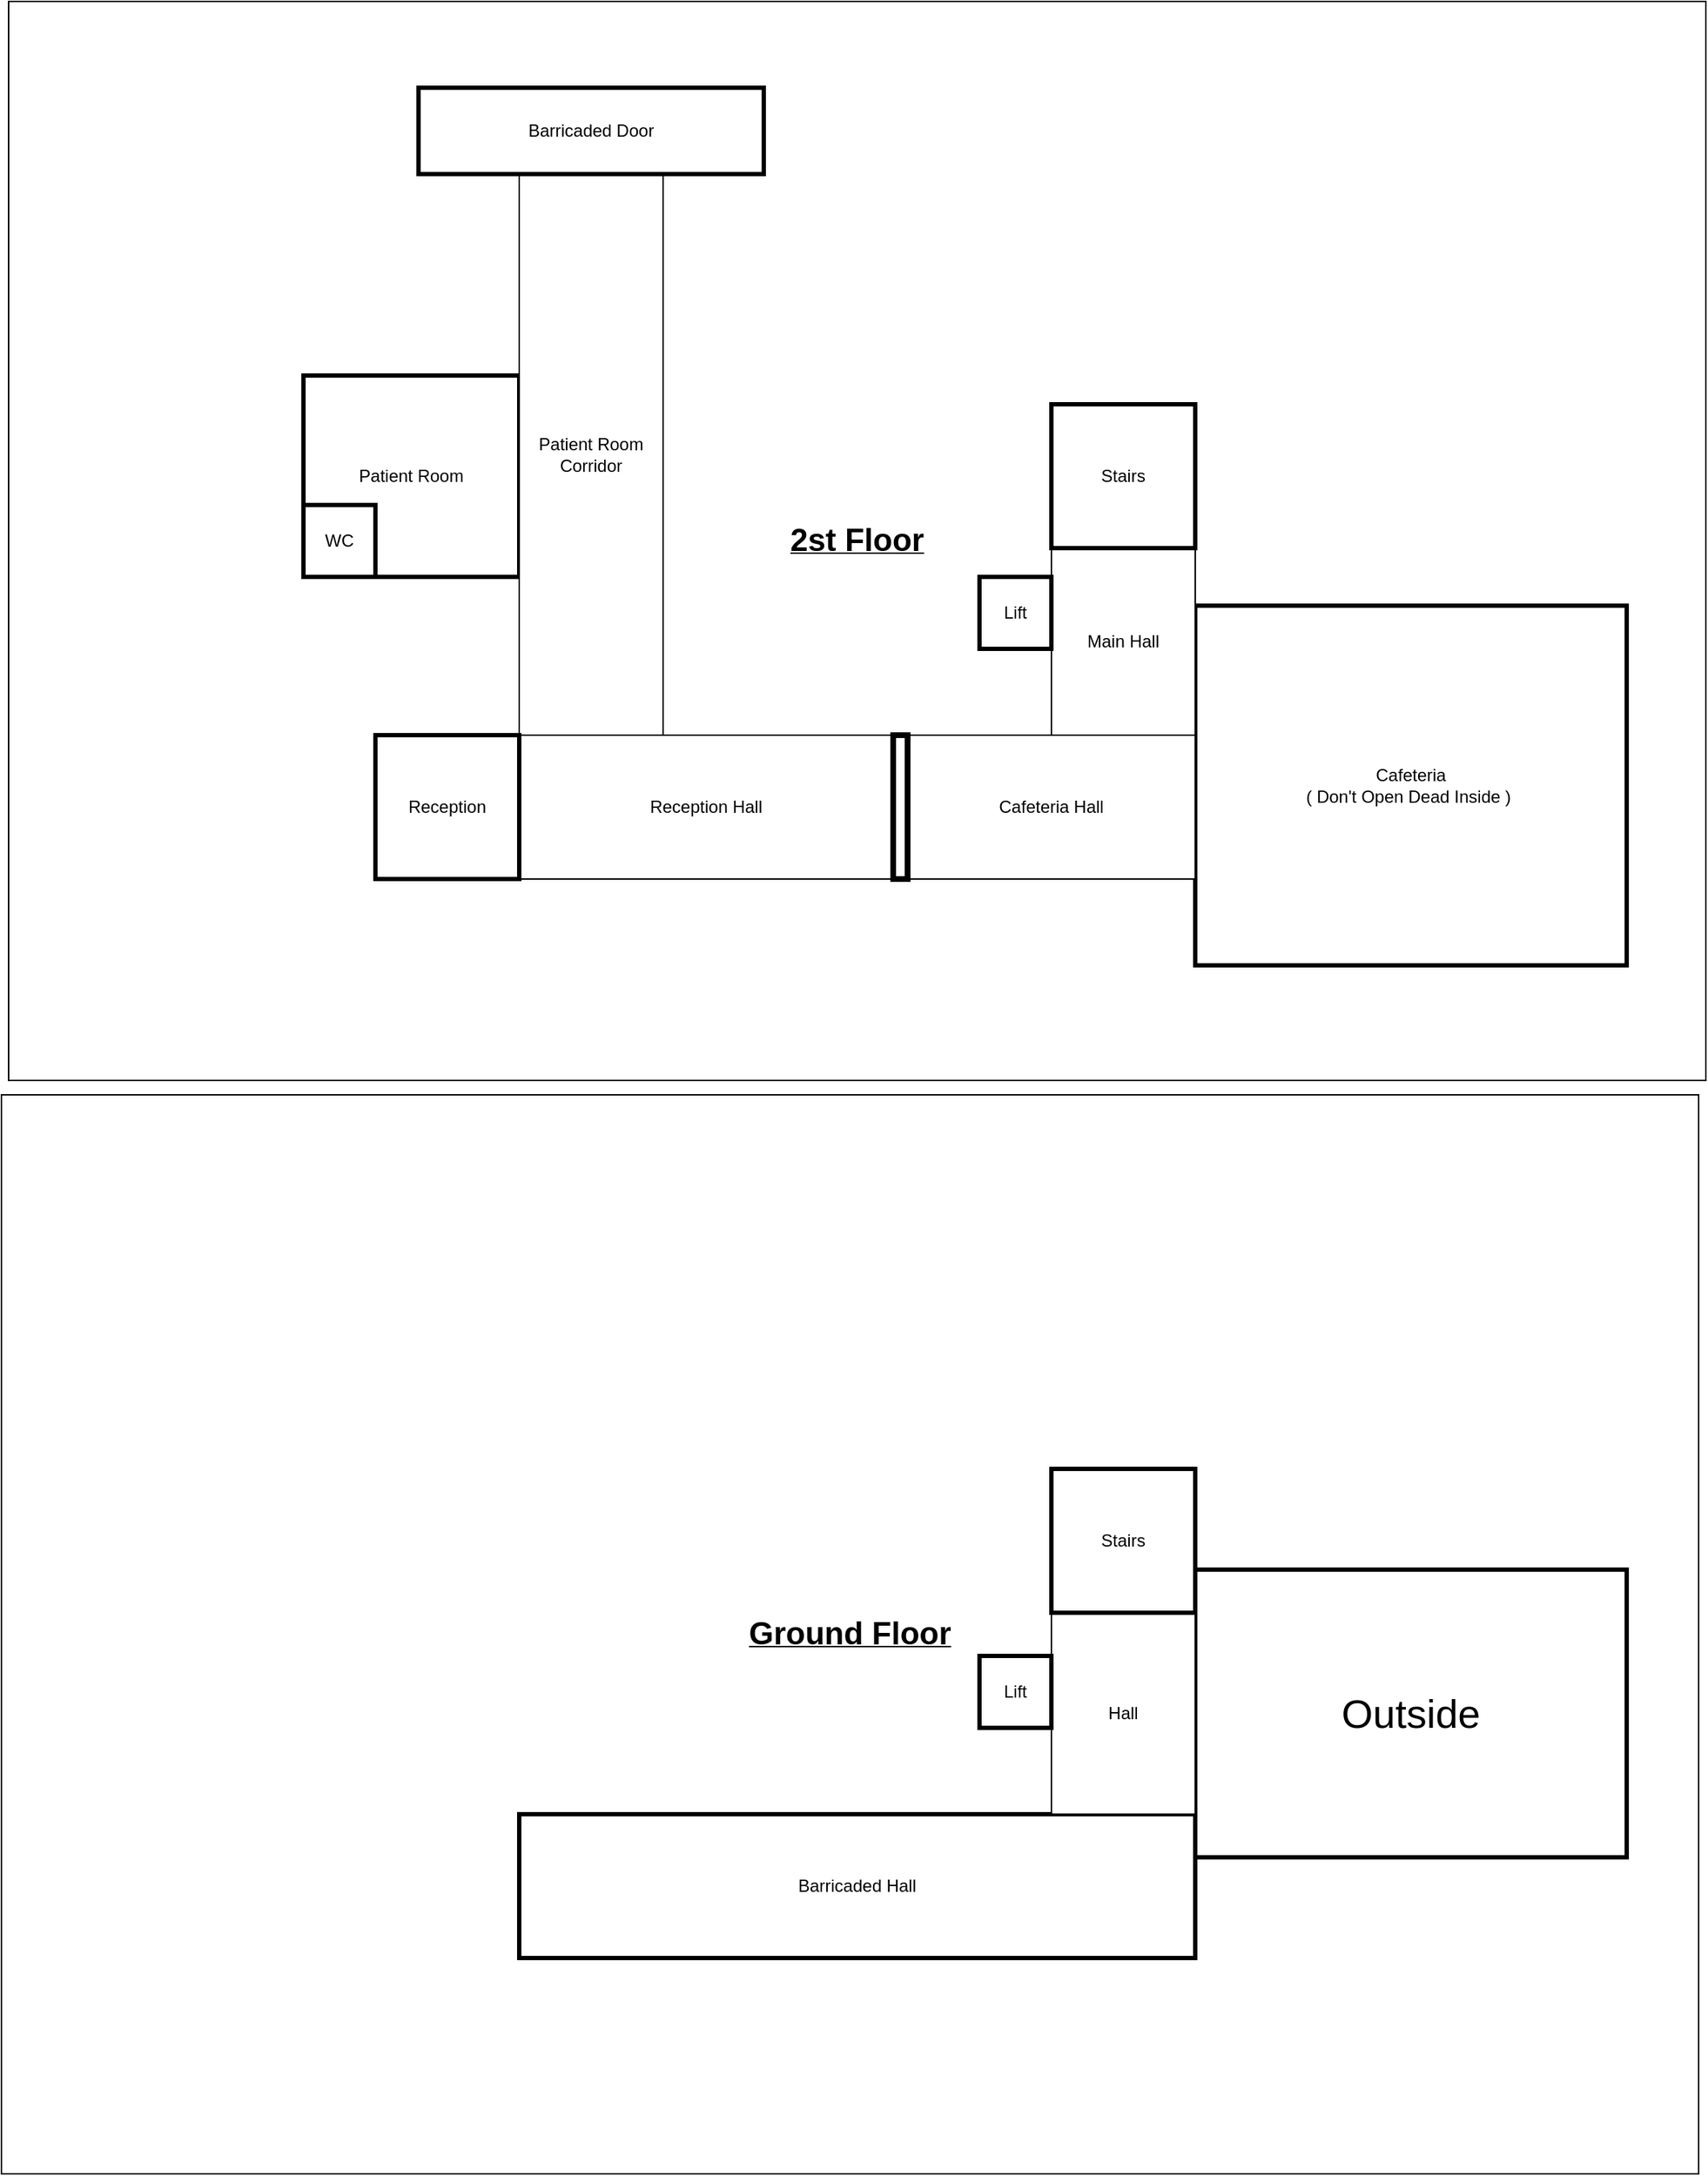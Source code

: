 <mxfile>
    <diagram id="HbglKBi4Yc2wCjJZtuF5" name="Page-1">
        <mxGraphModel dx="1844" dy="2358" grid="1" gridSize="10" guides="1" tooltips="1" connect="1" arrows="1" fold="1" page="1" pageScale="1" pageWidth="850" pageHeight="1100" math="0" shadow="0">
            <root>
                <mxCell id="0"/>
                <mxCell id="1" parent="0"/>
                <mxCell id="2" value="&lt;b&gt;&lt;u&gt;&lt;font style=&quot;font-size: 22px;&quot;&gt;2st Floor&lt;/font&gt;&lt;/u&gt;&lt;/b&gt;" style="rounded=0;whiteSpace=wrap;html=1;" parent="1" vertex="1">
                    <mxGeometry x="-225" y="-50" width="1180" height="750" as="geometry"/>
                </mxCell>
                <mxCell id="3" value="&lt;div&gt;Patient Room&lt;/div&gt;" style="rounded=0;whiteSpace=wrap;html=1;strokeWidth=3;glass=0;shadow=0;" parent="1" vertex="1">
                    <mxGeometry x="-20" y="210" width="150" height="140" as="geometry"/>
                </mxCell>
                <mxCell id="4" value="&lt;div&gt;Patient Room&lt;/div&gt;Corridor" style="rounded=0;whiteSpace=wrap;html=1;direction=south;strokeWidth=1;" parent="1" vertex="1">
                    <mxGeometry x="130" y="70" width="100" height="390" as="geometry"/>
                </mxCell>
                <mxCell id="5" value="Reception Hall" style="rounded=0;whiteSpace=wrap;html=1;strokeWidth=1;" parent="1" vertex="1">
                    <mxGeometry x="130" y="460" width="260" height="100" as="geometry"/>
                </mxCell>
                <mxCell id="6" value="Reception" style="rounded=0;whiteSpace=wrap;html=1;strokeWidth=3;" parent="1" vertex="1">
                    <mxGeometry x="30" y="460" width="100" height="100" as="geometry"/>
                </mxCell>
                <mxCell id="7" value="Cafeteria&lt;div&gt;( Don&#39;t Open Dead Inside )&amp;nbsp;&lt;/div&gt;" style="rounded=0;whiteSpace=wrap;html=1;strokeWidth=3;" parent="1" vertex="1">
                    <mxGeometry x="600" y="370" width="300" height="250" as="geometry"/>
                </mxCell>
                <mxCell id="9" value="WC" style="rounded=0;whiteSpace=wrap;html=1;strokeWidth=3;" parent="1" vertex="1">
                    <mxGeometry x="-20" y="300" width="50" height="50" as="geometry"/>
                </mxCell>
                <mxCell id="11" value="Main Hall" style="rounded=0;whiteSpace=wrap;html=1;direction=south;" parent="1" vertex="1">
                    <mxGeometry x="500" y="330" width="100" height="130" as="geometry"/>
                </mxCell>
                <mxCell id="13" value="Lift" style="rounded=0;whiteSpace=wrap;html=1;strokeWidth=3;" parent="1" vertex="1">
                    <mxGeometry x="450" y="350" width="50" height="50" as="geometry"/>
                </mxCell>
                <mxCell id="14" value="Barricaded Door" style="rounded=0;whiteSpace=wrap;html=1;strokeWidth=3;" parent="1" vertex="1">
                    <mxGeometry x="60" y="10" width="240" height="60" as="geometry"/>
                </mxCell>
                <mxCell id="15" value="Stairs" style="rounded=0;whiteSpace=wrap;html=1;strokeWidth=3;" parent="1" vertex="1">
                    <mxGeometry x="500" y="230" width="100" height="100" as="geometry"/>
                </mxCell>
                <mxCell id="17" value="&lt;b&gt;&lt;u&gt;&lt;font style=&quot;font-size: 22px;&quot;&gt;Ground Floor&lt;/font&gt;&lt;/u&gt;&lt;/b&gt;" style="rounded=0;whiteSpace=wrap;html=1;" parent="1" vertex="1">
                    <mxGeometry x="-230" y="710" width="1180" height="750" as="geometry"/>
                </mxCell>
                <mxCell id="20" value="Barricaded Hall" style="rounded=0;whiteSpace=wrap;html=1;strokeWidth=3;" parent="1" vertex="1">
                    <mxGeometry x="130" y="1210" width="470" height="100" as="geometry"/>
                </mxCell>
                <mxCell id="22" value="&lt;font style=&quot;font-size: 28px;&quot;&gt;Outside&lt;/font&gt;" style="rounded=0;whiteSpace=wrap;html=1;strokeWidth=3;" parent="1" vertex="1">
                    <mxGeometry x="600" y="1040" width="300" height="200" as="geometry"/>
                </mxCell>
                <mxCell id="25" value="Hall" style="rounded=0;whiteSpace=wrap;html=1;direction=south;" parent="1" vertex="1">
                    <mxGeometry x="500" y="1070" width="100" height="140" as="geometry"/>
                </mxCell>
                <mxCell id="26" value="Lift" style="rounded=0;whiteSpace=wrap;html=1;strokeWidth=3;" parent="1" vertex="1">
                    <mxGeometry x="450" y="1100" width="50" height="50" as="geometry"/>
                </mxCell>
                <mxCell id="28" value="Stairs" style="rounded=0;whiteSpace=wrap;html=1;strokeWidth=3;" parent="1" vertex="1">
                    <mxGeometry x="500" y="970" width="100" height="100" as="geometry"/>
                </mxCell>
                <mxCell id="31" value="Cafeteria Hall" style="rounded=0;whiteSpace=wrap;html=1;strokeWidth=1;" parent="1" vertex="1">
                    <mxGeometry x="400" y="460" width="200" height="100" as="geometry"/>
                </mxCell>
                <mxCell id="32" value="" style="rounded=0;whiteSpace=wrap;html=1;direction=south;strokeWidth=4;" parent="1" vertex="1">
                    <mxGeometry x="390" y="460" width="10" height="100" as="geometry"/>
                </mxCell>
            </root>
        </mxGraphModel>
    </diagram>
</mxfile>